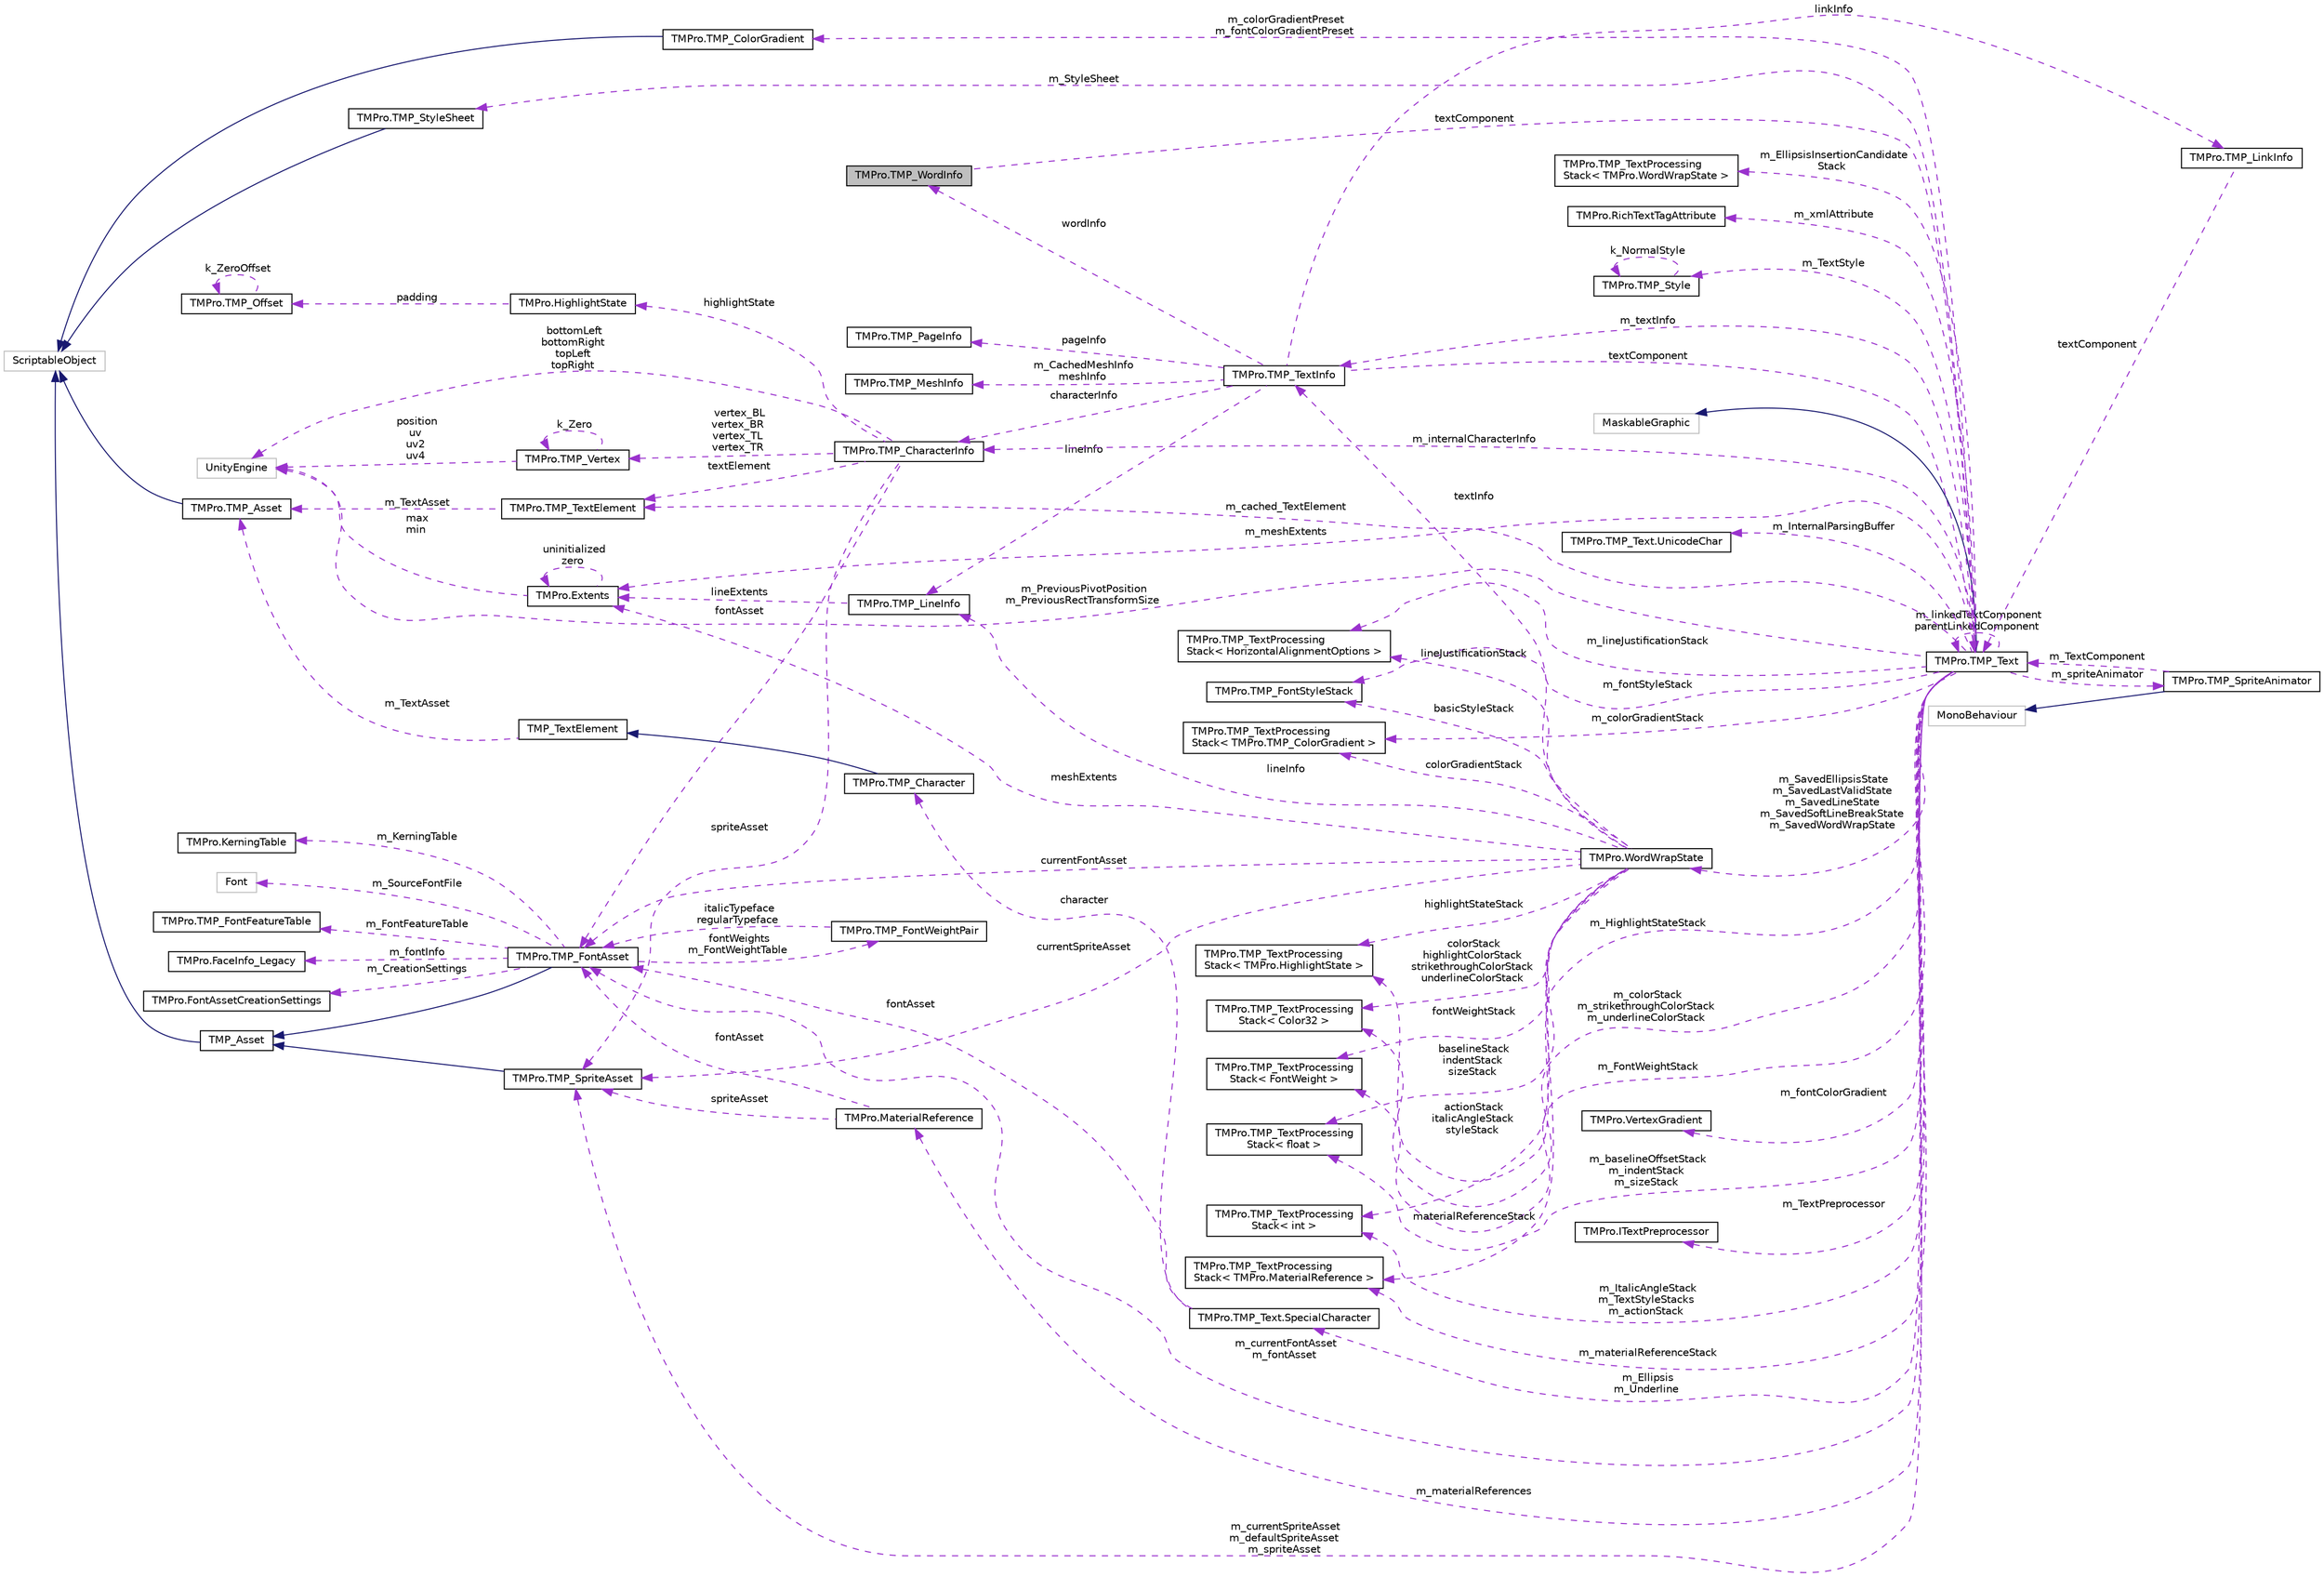 digraph "TMPro.TMP_WordInfo"
{
 // LATEX_PDF_SIZE
  edge [fontname="Helvetica",fontsize="10",labelfontname="Helvetica",labelfontsize="10"];
  node [fontname="Helvetica",fontsize="10",shape=record];
  rankdir="LR";
  Node1 [label="TMPro.TMP_WordInfo",height=0.2,width=0.4,color="black", fillcolor="grey75", style="filled", fontcolor="black",tooltip="Structure containing information about the individual words contained in the text object."];
  Node2 -> Node1 [dir="back",color="darkorchid3",fontsize="10",style="dashed",label=" textComponent" ,fontname="Helvetica"];
  Node2 [label="TMPro.TMP_Text",height=0.2,width=0.4,color="black", fillcolor="white", style="filled",URL="$class_t_m_pro_1_1_t_m_p___text.html",tooltip="Base class which contains common properties and functions shared between the TextMeshPro and TextMesh..."];
  Node3 -> Node2 [dir="back",color="midnightblue",fontsize="10",style="solid",fontname="Helvetica"];
  Node3 [label="MaskableGraphic",height=0.2,width=0.4,color="grey75", fillcolor="white", style="filled",tooltip=" "];
  Node4 -> Node2 [dir="back",color="darkorchid3",fontsize="10",style="dashed",label=" m_fontStyleStack" ,fontname="Helvetica"];
  Node4 [label="TMPro.TMP_FontStyleStack",height=0.2,width=0.4,color="black", fillcolor="white", style="filled",URL="$struct_t_m_pro_1_1_t_m_p___font_style_stack.html",tooltip="Structure used to track basic XML tags which are binary (on / off)"];
  Node5 -> Node2 [dir="back",color="darkorchid3",fontsize="10",style="dashed",label=" m_colorGradientStack" ,fontname="Helvetica"];
  Node5 [label="TMPro.TMP_TextProcessing\lStack\< TMPro.TMP_ColorGradient \>",height=0.2,width=0.4,color="black", fillcolor="white", style="filled",URL="$struct_t_m_pro_1_1_t_m_p___text_processing_stack.html",tooltip=" "];
  Node6 -> Node2 [dir="back",color="darkorchid3",fontsize="10",style="dashed",label=" m_InternalParsingBuffer" ,fontname="Helvetica"];
  Node6 [label="TMPro.TMP_Text.UnicodeChar",height=0.2,width=0.4,color="black", fillcolor="white", style="filled",URL="$struct_t_m_pro_1_1_t_m_p___text_1_1_unicode_char.html",tooltip=" "];
  Node7 -> Node2 [dir="back",color="darkorchid3",fontsize="10",style="dashed",label=" m_lineJustificationStack" ,fontname="Helvetica"];
  Node7 [label="TMPro.TMP_TextProcessing\lStack\< HorizontalAlignmentOptions \>",height=0.2,width=0.4,color="black", fillcolor="white", style="filled",URL="$struct_t_m_pro_1_1_t_m_p___text_processing_stack.html",tooltip=" "];
  Node8 -> Node2 [dir="back",color="darkorchid3",fontsize="10",style="dashed",label=" m_materialReferences" ,fontname="Helvetica"];
  Node8 [label="TMPro.MaterialReference",height=0.2,width=0.4,color="black", fillcolor="white", style="filled",URL="$struct_t_m_pro_1_1_material_reference.html",tooltip=" "];
  Node9 -> Node8 [dir="back",color="darkorchid3",fontsize="10",style="dashed",label=" fontAsset" ,fontname="Helvetica"];
  Node9 [label="TMPro.TMP_FontAsset",height=0.2,width=0.4,color="black", fillcolor="white", style="filled",URL="$class_t_m_pro_1_1_t_m_p___font_asset.html",tooltip=" "];
  Node10 -> Node9 [dir="back",color="midnightblue",fontsize="10",style="solid",fontname="Helvetica"];
  Node10 [label="TMP_Asset",height=0.2,width=0.4,color="black", fillcolor="white", style="filled",URL="$class_t_m_pro_1_1_t_m_p___asset.html",tooltip=" "];
  Node11 -> Node10 [dir="back",color="midnightblue",fontsize="10",style="solid",fontname="Helvetica"];
  Node11 [label="ScriptableObject",height=0.2,width=0.4,color="grey75", fillcolor="white", style="filled",tooltip=" "];
  Node12 -> Node9 [dir="back",color="darkorchid3",fontsize="10",style="dashed",label=" m_CreationSettings" ,fontname="Helvetica"];
  Node12 [label="TMPro.FontAssetCreationSettings",height=0.2,width=0.4,color="black", fillcolor="white", style="filled",URL="$struct_t_m_pro_1_1_font_asset_creation_settings.html",tooltip=" "];
  Node13 -> Node9 [dir="back",color="darkorchid3",fontsize="10",style="dashed",label=" m_KerningTable" ,fontname="Helvetica"];
  Node13 [label="TMPro.KerningTable",height=0.2,width=0.4,color="black", fillcolor="white", style="filled",URL="$class_t_m_pro_1_1_kerning_table.html",tooltip=" "];
  Node14 -> Node9 [dir="back",color="darkorchid3",fontsize="10",style="dashed",label=" fontWeights\nm_FontWeightTable" ,fontname="Helvetica"];
  Node14 [label="TMPro.TMP_FontWeightPair",height=0.2,width=0.4,color="black", fillcolor="white", style="filled",URL="$struct_t_m_pro_1_1_t_m_p___font_weight_pair.html",tooltip="Contains the font assets for the regular and italic styles associated with a given font weight."];
  Node9 -> Node14 [dir="back",color="darkorchid3",fontsize="10",style="dashed",label=" italicTypeface\nregularTypeface" ,fontname="Helvetica"];
  Node15 -> Node9 [dir="back",color="darkorchid3",fontsize="10",style="dashed",label=" m_SourceFontFile" ,fontname="Helvetica"];
  Node15 [label="Font",height=0.2,width=0.4,color="grey75", fillcolor="white", style="filled",tooltip=" "];
  Node16 -> Node9 [dir="back",color="darkorchid3",fontsize="10",style="dashed",label=" m_FontFeatureTable" ,fontname="Helvetica"];
  Node16 [label="TMPro.TMP_FontFeatureTable",height=0.2,width=0.4,color="black", fillcolor="white", style="filled",URL="$class_t_m_pro_1_1_t_m_p___font_feature_table.html",tooltip="Table that contains the various font features available for the given font asset."];
  Node17 -> Node9 [dir="back",color="darkorchid3",fontsize="10",style="dashed",label=" m_fontInfo" ,fontname="Helvetica"];
  Node17 [label="TMPro.FaceInfo_Legacy",height=0.2,width=0.4,color="black", fillcolor="white", style="filled",URL="$class_t_m_pro_1_1_face_info___legacy.html",tooltip="Class that contains the basic information about the font."];
  Node18 -> Node8 [dir="back",color="darkorchid3",fontsize="10",style="dashed",label=" spriteAsset" ,fontname="Helvetica"];
  Node18 [label="TMPro.TMP_SpriteAsset",height=0.2,width=0.4,color="black", fillcolor="white", style="filled",URL="$class_t_m_pro_1_1_t_m_p___sprite_asset.html",tooltip=" "];
  Node10 -> Node18 [dir="back",color="midnightblue",fontsize="10",style="solid",fontname="Helvetica"];
  Node19 -> Node2 [dir="back",color="darkorchid3",fontsize="10",style="dashed",label=" m_textInfo" ,fontname="Helvetica"];
  Node19 [label="TMPro.TMP_TextInfo",height=0.2,width=0.4,color="black", fillcolor="white", style="filled",URL="$class_t_m_pro_1_1_t_m_p___text_info.html",tooltip="Class which contains information about every element contained within the text object."];
  Node20 -> Node19 [dir="back",color="darkorchid3",fontsize="10",style="dashed",label=" linkInfo" ,fontname="Helvetica"];
  Node20 [label="TMPro.TMP_LinkInfo",height=0.2,width=0.4,color="black", fillcolor="white", style="filled",URL="$struct_t_m_pro_1_1_t_m_p___link_info.html",tooltip="Structure containing information about individual links contained in the text object."];
  Node2 -> Node20 [dir="back",color="darkorchid3",fontsize="10",style="dashed",label=" textComponent" ,fontname="Helvetica"];
  Node21 -> Node19 [dir="back",color="darkorchid3",fontsize="10",style="dashed",label=" pageInfo" ,fontname="Helvetica"];
  Node21 [label="TMPro.TMP_PageInfo",height=0.2,width=0.4,color="black", fillcolor="white", style="filled",URL="$struct_t_m_pro_1_1_t_m_p___page_info.html",tooltip=" "];
  Node22 -> Node19 [dir="back",color="darkorchid3",fontsize="10",style="dashed",label=" lineInfo" ,fontname="Helvetica"];
  Node22 [label="TMPro.TMP_LineInfo",height=0.2,width=0.4,color="black", fillcolor="white", style="filled",URL="$struct_t_m_pro_1_1_t_m_p___line_info.html",tooltip="Structure which contains information about the individual lines of text."];
  Node23 -> Node22 [dir="back",color="darkorchid3",fontsize="10",style="dashed",label=" lineExtents" ,fontname="Helvetica"];
  Node23 [label="TMPro.Extents",height=0.2,width=0.4,color="black", fillcolor="white", style="filled",URL="$struct_t_m_pro_1_1_extents.html",tooltip=" "];
  Node23 -> Node23 [dir="back",color="darkorchid3",fontsize="10",style="dashed",label=" uninitialized\nzero" ,fontname="Helvetica"];
  Node24 -> Node23 [dir="back",color="darkorchid3",fontsize="10",style="dashed",label=" max\nmin" ,fontname="Helvetica"];
  Node24 [label="UnityEngine",height=0.2,width=0.4,color="grey75", fillcolor="white", style="filled",tooltip=" "];
  Node2 -> Node19 [dir="back",color="darkorchid3",fontsize="10",style="dashed",label=" textComponent" ,fontname="Helvetica"];
  Node25 -> Node19 [dir="back",color="darkorchid3",fontsize="10",style="dashed",label=" m_CachedMeshInfo\nmeshInfo" ,fontname="Helvetica"];
  Node25 [label="TMPro.TMP_MeshInfo",height=0.2,width=0.4,color="black", fillcolor="white", style="filled",URL="$struct_t_m_pro_1_1_t_m_p___mesh_info.html",tooltip="Structure which contains the vertex attributes (geometry) of the text object."];
  Node1 -> Node19 [dir="back",color="darkorchid3",fontsize="10",style="dashed",label=" wordInfo" ,fontname="Helvetica"];
  Node26 -> Node19 [dir="back",color="darkorchid3",fontsize="10",style="dashed",label=" characterInfo" ,fontname="Helvetica"];
  Node26 [label="TMPro.TMP_CharacterInfo",height=0.2,width=0.4,color="black", fillcolor="white", style="filled",URL="$struct_t_m_pro_1_1_t_m_p___character_info.html",tooltip="Structure containing information about individual text elements (character or sprites)."];
  Node9 -> Node26 [dir="back",color="darkorchid3",fontsize="10",style="dashed",label=" fontAsset" ,fontname="Helvetica"];
  Node24 -> Node26 [dir="back",color="darkorchid3",fontsize="10",style="dashed",label=" bottomLeft\nbottomRight\ntopLeft\ntopRight" ,fontname="Helvetica"];
  Node27 -> Node26 [dir="back",color="darkorchid3",fontsize="10",style="dashed",label=" highlightState" ,fontname="Helvetica"];
  Node27 [label="TMPro.HighlightState",height=0.2,width=0.4,color="black", fillcolor="white", style="filled",URL="$struct_t_m_pro_1_1_highlight_state.html",tooltip=" "];
  Node28 -> Node27 [dir="back",color="darkorchid3",fontsize="10",style="dashed",label=" padding" ,fontname="Helvetica"];
  Node28 [label="TMPro.TMP_Offset",height=0.2,width=0.4,color="black", fillcolor="white", style="filled",URL="$struct_t_m_pro_1_1_t_m_p___offset.html",tooltip=" "];
  Node28 -> Node28 [dir="back",color="darkorchid3",fontsize="10",style="dashed",label=" k_ZeroOffset" ,fontname="Helvetica"];
  Node29 -> Node26 [dir="back",color="darkorchid3",fontsize="10",style="dashed",label=" vertex_BL\nvertex_BR\nvertex_TL\nvertex_TR" ,fontname="Helvetica"];
  Node29 [label="TMPro.TMP_Vertex",height=0.2,width=0.4,color="black", fillcolor="white", style="filled",URL="$struct_t_m_pro_1_1_t_m_p___vertex.html",tooltip=" "];
  Node24 -> Node29 [dir="back",color="darkorchid3",fontsize="10",style="dashed",label=" position\nuv\nuv2\nuv4" ,fontname="Helvetica"];
  Node29 -> Node29 [dir="back",color="darkorchid3",fontsize="10",style="dashed",label=" k_Zero" ,fontname="Helvetica"];
  Node18 -> Node26 [dir="back",color="darkorchid3",fontsize="10",style="dashed",label=" spriteAsset" ,fontname="Helvetica"];
  Node30 -> Node26 [dir="back",color="darkorchid3",fontsize="10",style="dashed",label=" textElement" ,fontname="Helvetica"];
  Node30 [label="TMPro.TMP_TextElement",height=0.2,width=0.4,color="black", fillcolor="white", style="filled",URL="$class_t_m_pro_1_1_t_m_p___text_element.html",tooltip="Base class for all text elements like Character and SpriteCharacter."];
  Node31 -> Node30 [dir="back",color="darkorchid3",fontsize="10",style="dashed",label=" m_TextAsset" ,fontname="Helvetica"];
  Node31 [label="TMPro.TMP_Asset",height=0.2,width=0.4,color="black", fillcolor="white", style="filled",URL="$class_t_m_pro_1_1_t_m_p___asset.html",tooltip=" "];
  Node11 -> Node31 [dir="back",color="midnightblue",fontsize="10",style="solid",fontname="Helvetica"];
  Node23 -> Node2 [dir="back",color="darkorchid3",fontsize="10",style="dashed",label=" m_meshExtents" ,fontname="Helvetica"];
  Node9 -> Node2 [dir="back",color="darkorchid3",fontsize="10",style="dashed",label=" m_currentFontAsset\nm_fontAsset" ,fontname="Helvetica"];
  Node24 -> Node2 [dir="back",color="darkorchid3",fontsize="10",style="dashed",label=" m_PreviousPivotPosition\nm_PreviousRectTransformSize" ,fontname="Helvetica"];
  Node32 -> Node2 [dir="back",color="darkorchid3",fontsize="10",style="dashed",label=" m_StyleSheet" ,fontname="Helvetica"];
  Node32 [label="TMPro.TMP_StyleSheet",height=0.2,width=0.4,color="black", fillcolor="white", style="filled",URL="$class_t_m_pro_1_1_t_m_p___style_sheet.html",tooltip=" "];
  Node11 -> Node32 [dir="back",color="midnightblue",fontsize="10",style="solid",fontname="Helvetica"];
  Node33 -> Node2 [dir="back",color="darkorchid3",fontsize="10",style="dashed",label=" m_fontColorGradient" ,fontname="Helvetica"];
  Node33 [label="TMPro.VertexGradient",height=0.2,width=0.4,color="black", fillcolor="white", style="filled",URL="$struct_t_m_pro_1_1_vertex_gradient.html",tooltip="TMP custom data type to represent 32 bit characters."];
  Node34 -> Node2 [dir="back",color="darkorchid3",fontsize="10",style="dashed",label=" m_Ellipsis\nm_Underline" ,fontname="Helvetica"];
  Node34 [label="TMPro.TMP_Text.SpecialCharacter",height=0.2,width=0.4,color="black", fillcolor="white", style="filled",URL="$struct_t_m_pro_1_1_t_m_p___text_1_1_special_character.html",tooltip=" "];
  Node9 -> Node34 [dir="back",color="darkorchid3",fontsize="10",style="dashed",label=" fontAsset" ,fontname="Helvetica"];
  Node35 -> Node34 [dir="back",color="darkorchid3",fontsize="10",style="dashed",label=" character" ,fontname="Helvetica"];
  Node35 [label="TMPro.TMP_Character",height=0.2,width=0.4,color="black", fillcolor="white", style="filled",URL="$class_t_m_pro_1_1_t_m_p___character.html",tooltip="A basic element of text."];
  Node36 -> Node35 [dir="back",color="midnightblue",fontsize="10",style="solid",fontname="Helvetica"];
  Node36 [label="TMP_TextElement",height=0.2,width=0.4,color="black", fillcolor="white", style="filled",URL="$class_t_m_pro_1_1_t_m_p___text_element.html",tooltip="Base class for all text elements like Character and SpriteCharacter."];
  Node31 -> Node36 [dir="back",color="darkorchid3",fontsize="10",style="dashed",label=" m_TextAsset" ,fontname="Helvetica"];
  Node2 -> Node2 [dir="back",color="darkorchid3",fontsize="10",style="dashed",label=" m_linkedTextComponent\nparentLinkedComponent" ,fontname="Helvetica"];
  Node37 -> Node2 [dir="back",color="darkorchid3",fontsize="10",style="dashed",label=" m_TextPreprocessor" ,fontname="Helvetica"];
  Node37 [label="TMPro.ITextPreprocessor",height=0.2,width=0.4,color="black", fillcolor="white", style="filled",URL="$interface_t_m_pro_1_1_i_text_preprocessor.html",tooltip="Interface used for preprocessing and shaping of text."];
  Node38 -> Node2 [dir="back",color="darkorchid3",fontsize="10",style="dashed",label=" m_colorStack\nm_strikethroughColorStack\nm_underlineColorStack" ,fontname="Helvetica"];
  Node38 [label="TMPro.TMP_TextProcessing\lStack\< Color32 \>",height=0.2,width=0.4,color="black", fillcolor="white", style="filled",URL="$struct_t_m_pro_1_1_t_m_p___text_processing_stack.html",tooltip=" "];
  Node39 -> Node2 [dir="back",color="darkorchid3",fontsize="10",style="dashed",label=" m_colorGradientPreset\nm_fontColorGradientPreset" ,fontname="Helvetica"];
  Node39 [label="TMPro.TMP_ColorGradient",height=0.2,width=0.4,color="black", fillcolor="white", style="filled",URL="$class_t_m_pro_1_1_t_m_p___color_gradient.html",tooltip=" "];
  Node11 -> Node39 [dir="back",color="midnightblue",fontsize="10",style="solid",fontname="Helvetica"];
  Node40 -> Node2 [dir="back",color="darkorchid3",fontsize="10",style="dashed",label=" m_spriteAnimator" ,fontname="Helvetica"];
  Node40 [label="TMPro.TMP_SpriteAnimator",height=0.2,width=0.4,color="black", fillcolor="white", style="filled",URL="$class_t_m_pro_1_1_t_m_p___sprite_animator.html",tooltip=" "];
  Node41 -> Node40 [dir="back",color="midnightblue",fontsize="10",style="solid",fontname="Helvetica"];
  Node41 [label="MonoBehaviour",height=0.2,width=0.4,color="grey75", fillcolor="white", style="filled",tooltip=" "];
  Node2 -> Node40 [dir="back",color="darkorchid3",fontsize="10",style="dashed",label=" m_TextComponent" ,fontname="Helvetica"];
  Node42 -> Node2 [dir="back",color="darkorchid3",fontsize="10",style="dashed",label=" m_FontWeightStack" ,fontname="Helvetica"];
  Node42 [label="TMPro.TMP_TextProcessing\lStack\< FontWeight \>",height=0.2,width=0.4,color="black", fillcolor="white", style="filled",URL="$struct_t_m_pro_1_1_t_m_p___text_processing_stack.html",tooltip=" "];
  Node43 -> Node2 [dir="back",color="darkorchid3",fontsize="10",style="dashed",label=" m_baselineOffsetStack\nm_indentStack\nm_sizeStack" ,fontname="Helvetica"];
  Node43 [label="TMPro.TMP_TextProcessing\lStack\< float \>",height=0.2,width=0.4,color="black", fillcolor="white", style="filled",URL="$struct_t_m_pro_1_1_t_m_p___text_processing_stack.html",tooltip=" "];
  Node44 -> Node2 [dir="back",color="darkorchid3",fontsize="10",style="dashed",label=" m_ItalicAngleStack\nm_TextStyleStacks\nm_actionStack" ,fontname="Helvetica"];
  Node44 [label="TMPro.TMP_TextProcessing\lStack\< int \>",height=0.2,width=0.4,color="black", fillcolor="white", style="filled",URL="$struct_t_m_pro_1_1_t_m_p___text_processing_stack.html",tooltip=" "];
  Node45 -> Node2 [dir="back",color="darkorchid3",fontsize="10",style="dashed",label=" m_SavedEllipsisState\nm_SavedLastValidState\nm_SavedLineState\nm_SavedSoftLineBreakState\nm_SavedWordWrapState" ,fontname="Helvetica"];
  Node45 [label="TMPro.WordWrapState",height=0.2,width=0.4,color="black", fillcolor="white", style="filled",URL="$struct_t_m_pro_1_1_word_wrap_state.html",tooltip=" "];
  Node4 -> Node45 [dir="back",color="darkorchid3",fontsize="10",style="dashed",label=" basicStyleStack" ,fontname="Helvetica"];
  Node7 -> Node45 [dir="back",color="darkorchid3",fontsize="10",style="dashed",label=" lineJustificationStack" ,fontname="Helvetica"];
  Node5 -> Node45 [dir="back",color="darkorchid3",fontsize="10",style="dashed",label=" colorGradientStack" ,fontname="Helvetica"];
  Node22 -> Node45 [dir="back",color="darkorchid3",fontsize="10",style="dashed",label=" lineInfo" ,fontname="Helvetica"];
  Node19 -> Node45 [dir="back",color="darkorchid3",fontsize="10",style="dashed",label=" textInfo" ,fontname="Helvetica"];
  Node23 -> Node45 [dir="back",color="darkorchid3",fontsize="10",style="dashed",label=" meshExtents" ,fontname="Helvetica"];
  Node9 -> Node45 [dir="back",color="darkorchid3",fontsize="10",style="dashed",label=" currentFontAsset" ,fontname="Helvetica"];
  Node38 -> Node45 [dir="back",color="darkorchid3",fontsize="10",style="dashed",label=" colorStack\nhighlightColorStack\nstrikethroughColorStack\nunderlineColorStack" ,fontname="Helvetica"];
  Node42 -> Node45 [dir="back",color="darkorchid3",fontsize="10",style="dashed",label=" fontWeightStack" ,fontname="Helvetica"];
  Node43 -> Node45 [dir="back",color="darkorchid3",fontsize="10",style="dashed",label=" baselineStack\nindentStack\nsizeStack" ,fontname="Helvetica"];
  Node46 -> Node45 [dir="back",color="darkorchid3",fontsize="10",style="dashed",label=" materialReferenceStack" ,fontname="Helvetica"];
  Node46 [label="TMPro.TMP_TextProcessing\lStack\< TMPro.MaterialReference \>",height=0.2,width=0.4,color="black", fillcolor="white", style="filled",URL="$struct_t_m_pro_1_1_t_m_p___text_processing_stack.html",tooltip=" "];
  Node44 -> Node45 [dir="back",color="darkorchid3",fontsize="10",style="dashed",label=" actionStack\nitalicAngleStack\nstyleStack" ,fontname="Helvetica"];
  Node47 -> Node45 [dir="back",color="darkorchid3",fontsize="10",style="dashed",label=" highlightStateStack" ,fontname="Helvetica"];
  Node47 [label="TMPro.TMP_TextProcessing\lStack\< TMPro.HighlightState \>",height=0.2,width=0.4,color="black", fillcolor="white", style="filled",URL="$struct_t_m_pro_1_1_t_m_p___text_processing_stack.html",tooltip=" "];
  Node18 -> Node45 [dir="back",color="darkorchid3",fontsize="10",style="dashed",label=" currentSpriteAsset" ,fontname="Helvetica"];
  Node46 -> Node2 [dir="back",color="darkorchid3",fontsize="10",style="dashed",label=" m_materialReferenceStack" ,fontname="Helvetica"];
  Node47 -> Node2 [dir="back",color="darkorchid3",fontsize="10",style="dashed",label=" m_HighlightStateStack" ,fontname="Helvetica"];
  Node48 -> Node2 [dir="back",color="darkorchid3",fontsize="10",style="dashed",label=" m_EllipsisInsertionCandidate\lStack" ,fontname="Helvetica"];
  Node48 [label="TMPro.TMP_TextProcessing\lStack\< TMPro.WordWrapState \>",height=0.2,width=0.4,color="black", fillcolor="white", style="filled",URL="$struct_t_m_pro_1_1_t_m_p___text_processing_stack.html",tooltip=" "];
  Node49 -> Node2 [dir="back",color="darkorchid3",fontsize="10",style="dashed",label=" m_xmlAttribute" ,fontname="Helvetica"];
  Node49 [label="TMPro.RichTextTagAttribute",height=0.2,width=0.4,color="black", fillcolor="white", style="filled",URL="$struct_t_m_pro_1_1_rich_text_tag_attribute.html",tooltip=" "];
  Node26 -> Node2 [dir="back",color="darkorchid3",fontsize="10",style="dashed",label=" m_internalCharacterInfo" ,fontname="Helvetica"];
  Node30 -> Node2 [dir="back",color="darkorchid3",fontsize="10",style="dashed",label=" m_cached_TextElement" ,fontname="Helvetica"];
  Node50 -> Node2 [dir="back",color="darkorchid3",fontsize="10",style="dashed",label=" m_TextStyle" ,fontname="Helvetica"];
  Node50 [label="TMPro.TMP_Style",height=0.2,width=0.4,color="black", fillcolor="white", style="filled",URL="$class_t_m_pro_1_1_t_m_p___style.html",tooltip=" "];
  Node50 -> Node50 [dir="back",color="darkorchid3",fontsize="10",style="dashed",label=" k_NormalStyle" ,fontname="Helvetica"];
  Node18 -> Node2 [dir="back",color="darkorchid3",fontsize="10",style="dashed",label=" m_currentSpriteAsset\nm_defaultSpriteAsset\nm_spriteAsset" ,fontname="Helvetica"];
}
